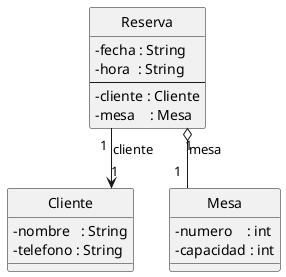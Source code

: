 @startuml
hide circle
skinparam linetype ortho
skinparam classAttributeIconSize 0

class Reserva {
  - fecha : String
  - hora  : String
  --
  - cliente : Cliente
  - mesa    : Mesa
}

class Cliente {
  - nombre   : String
  - telefono : String
}

class Mesa {
  - numero    : int
  - capacidad : int
}

' Asociación 1:1 (unidireccional)
Reserva "1" --> "1" Cliente : cliente

' Agregación 1:1
Reserva "1" o-- "1" Mesa : mesa
@enduml
